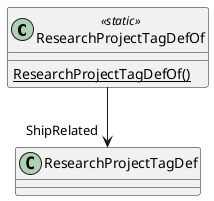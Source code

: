 @startuml
class ResearchProjectTagDefOf <<static>> {
    {static} ResearchProjectTagDefOf()
}
ResearchProjectTagDefOf --> "ShipRelated" ResearchProjectTagDef
@enduml
